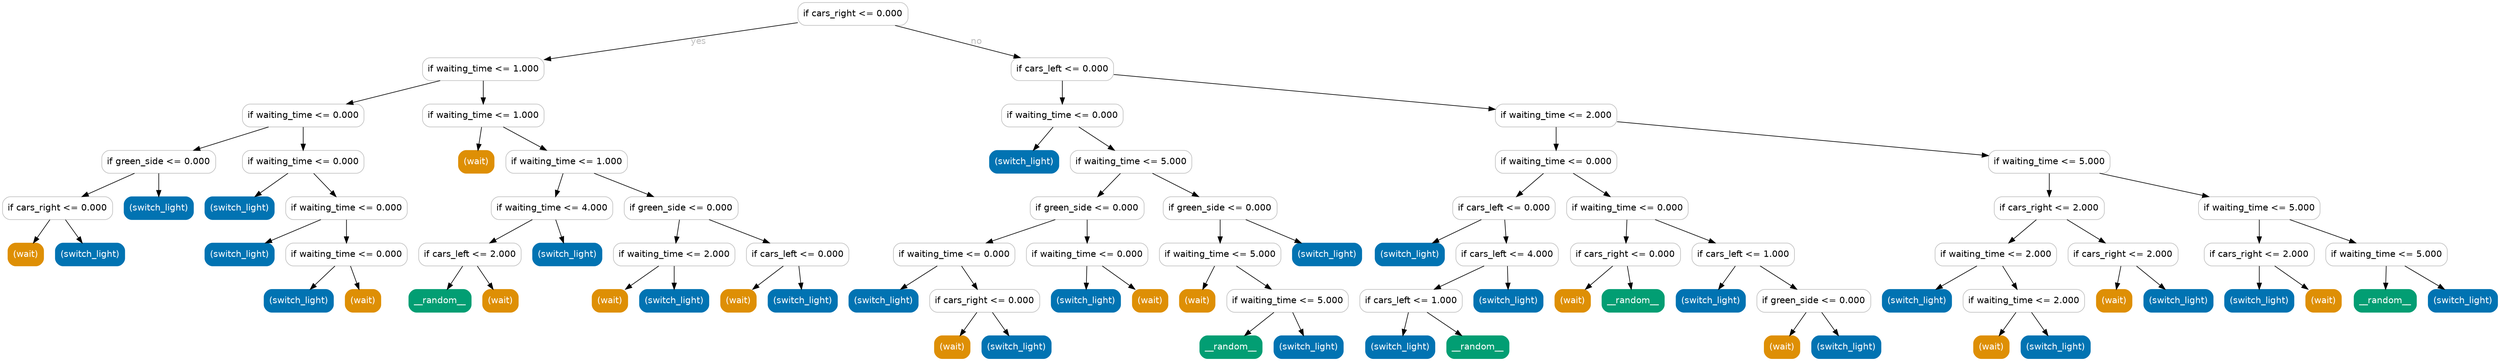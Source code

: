 digraph Tree {
	graph [bb="0,0,3921,561"];
	node [color=gray,
		fillcolor=white,
		fontname=helvetica,
		label="\N",
		shape=box,
		style="filled, rounded"
	];
	edge [fontname=helvetica];
	0	[height=0.5,
		label="if cars_right <= 0.000",
		pos="1336.5,543",
		width=2.4028];
	1	[height=0.5,
		label="if waiting_time <= 1.000",
		pos="755.5,456",
		width=2.6528];
	0 -> 1	[fontcolor=gray,
		label=yes,
		lp="1094,499.5",
		pos="e,851.42,471.03 1249.8,529.32 1146.2,514.16 972.79,488.79 861.34,472.48"];
	30	[height=0.5,
		label="if cars_left <= 0.000",
		pos="1665.5,456",
		width=2.2361];
	0 -> 30	[fontcolor=gray,
		label=no,
		lp="1530.5,499.5",
		pos="e,1599.4,474.07 1402.7,524.9 1456.7,510.95 1533,491.24 1589.5,476.64"];
	2	[height=0.5,
		label="if waiting_time <= 0.000",
		pos="472.5,383",
		width=2.6528];
	1 -> 2	[fontcolor=gray,
		pos="e,540.71,401.11 687.71,437.99 646.45,427.64 593.58,414.38 550.57,403.59"];
	15	[height=0.5,
		label="if waiting_time <= 1.000",
		pos="755.5,383",
		width=2.6528];
	1 -> 15	[fontcolor=gray,
		pos="e,755.5,401.03 755.5,437.81 755.5,429.79 755.5,420.05 755.5,411.07"];
	3	[height=0.5,
		label="if green_side <= 0.000",
		pos="245.5,310",
		width=2.4861];
	2 -> 3	[fontcolor=gray,
		pos="e,300.22,328.11 418.13,364.99 385.66,354.84 344.23,341.88 310.09,331.2"];
	8	[height=0.5,
		label="if waiting_time <= 0.000",
		pos="472.5,310",
		width=2.6528];
	2 -> 8	[fontcolor=gray,
		pos="e,472.5,328.03 472.5,364.81 472.5,356.79 472.5,347.05 472.5,338.07"];
	4	[height=0.5,
		label="if cars_right <= 0.000",
		pos="86.5,237",
		width=2.4028];
	3 -> 4	[fontcolor=gray,
		pos="e,124.82,255.11 207.42,291.99 185.45,282.19 157.64,269.77 134.22,259.31"];
	7	[color="#0173b2",
		fillcolor="#0173b2",
		fontcolor=white,
		height=0.5,
		label="(switch_light)",
		pos="245.5,237",
		width=1.5139];
	3 -> 7	[fontcolor=gray,
		pos="e,245.5,255.03 245.5,291.81 245.5,283.79 245.5,274.05 245.5,265.07"];
	5	[color="#de8f05",
		fillcolor="#de8f05",
		fontcolor=white,
		height=0.5,
		label="(wait)",
		pos="36.5,164",
		width=0.77778];
	4 -> 5	[fontcolor=gray,
		pos="e,48.492,182.03 74.396,218.81 68.378,210.27 60.986,199.77 54.333,190.32"];
	6	[color="#0173b2",
		fillcolor="#0173b2",
		fontcolor=white,
		height=0.5,
		label="(switch_light)",
		pos="137.5,164",
		width=1.5139];
	4 -> 6	[fontcolor=gray,
		pos="e,125.27,182.03 98.846,218.81 104.98,210.27 112.52,199.77 119.31,190.32"];
	9	[color="#0173b2",
		fillcolor="#0173b2",
		fontcolor=white,
		height=0.5,
		label="(switch_light)",
		pos="372.5,237",
		width=1.5139];
	8 -> 9	[fontcolor=gray,
		pos="e,396.6,255.11 448.55,291.99 435.53,282.75 419.25,271.19 405.09,261.14"];
	10	[height=0.5,
		label="if waiting_time <= 0.000",
		pos="540.5,237",
		width=2.6528];
	8 -> 10	[fontcolor=gray,
		pos="e,524.19,255.03 488.96,291.81 497.4,283 507.82,272.13 517.08,262.46"];
	11	[color="#0173b2",
		fillcolor="#0173b2",
		fontcolor=white,
		height=0.5,
		label="(switch_light)",
		pos="372.5,164",
		width=1.5139];
	10 -> 11	[fontcolor=gray,
		pos="e,412.99,182.11 500.26,218.99 476.85,209.1 447.14,196.54 422.27,186.03"];
	12	[height=0.5,
		label="if waiting_time <= 0.000",
		pos="540.5,164",
		width=2.6528];
	10 -> 12	[fontcolor=gray,
		pos="e,540.5,182.03 540.5,218.81 540.5,210.79 540.5,201.05 540.5,192.07"];
	13	[color="#0173b2",
		fillcolor="#0173b2",
		fontcolor=white,
		height=0.5,
		label="(switch_light)",
		pos="465.5,91",
		width=1.5139];
	12 -> 13	[fontcolor=gray,
		pos="e,483.49,109.03 522.34,145.81 512.95,136.92 501.32,125.91 491.03,116.17"];
	14	[color="#de8f05",
		fillcolor="#de8f05",
		fontcolor=white,
		height=0.5,
		label="(wait)",
		pos="566.5,91",
		width=0.77778];
	12 -> 14	[fontcolor=gray,
		pos="e,560.26,109.03 546.79,145.81 549.8,137.62 553.45,127.62 556.8,118.48"];
	16	[color="#de8f05",
		fillcolor="#de8f05",
		fontcolor=white,
		height=0.5,
		label="(wait)",
		pos="744.5,310",
		width=0.77778];
	15 -> 16	[fontcolor=gray,
		pos="e,747.14,328.03 752.84,364.81 751.59,356.79 750.08,347.05 748.69,338.07"];
	17	[height=0.5,
		label="if waiting_time <= 1.000",
		pos="886.5,310",
		width=2.6528];
	15 -> 17	[fontcolor=gray,
		pos="e,854.92,328.11 786.88,364.99 804.57,355.4 826.87,343.32 845.89,333.01"];
	18	[height=0.5,
		label="if waiting_time <= 4.000",
		pos="863.5,237",
		width=2.6528];
	17 -> 18	[fontcolor=gray,
		pos="e,869.02,255.03 880.93,291.81 878.3,283.7 875.11,273.84 872.17,264.78"];
	23	[height=0.5,
		label="if green_side <= 0.000",
		pos="1066.5,237",
		width=2.4861];
	17 -> 23	[fontcolor=gray,
		pos="e,1023.1,255.11 929.61,291.99 954.81,282.06 986.81,269.43 1013.5,258.89"];
	19	[height=0.5,
		label="if cars_left <= 2.000",
		pos="734.5,164",
		width=2.2361];
	18 -> 19	[fontcolor=gray,
		pos="e,765.59,182.11 832.6,218.99 815.18,209.4 793.22,197.32 774.49,187.01"];
	22	[color="#0173b2",
		fillcolor="#0173b2",
		fontcolor=white,
		height=0.5,
		label="(switch_light)",
		pos="887.5,164",
		width=1.5139];
	18 -> 22	[fontcolor=gray,
		pos="e,881.74,182.03 869.31,218.81 872.05,210.7 875.39,200.84 878.45,191.78"];
	20	[color="#029e73",
		fillcolor="#029e73",
		fontcolor=white,
		height=0.5,
		label=__random__,
		pos="687.5,91",
		width=1.3611];
	19 -> 20	[fontcolor=gray,
		pos="e,698.77,109.03 723.12,145.81 717.52,137.35 710.66,126.98 704.45,117.61"];
	21	[color="#de8f05",
		fillcolor="#de8f05",
		fontcolor=white,
		height=0.5,
		label="(wait)",
		pos="782.5,91",
		width=0.77778];
	19 -> 21	[fontcolor=gray,
		pos="e,770.99,109.03 746.12,145.81 751.9,137.27 758.99,126.77 765.38,117.32"];
	24	[height=0.5,
		label="if waiting_time <= 2.000",
		pos="1055.5,164",
		width=2.6528];
	23 -> 24	[fontcolor=gray,
		pos="e,1058.1,182.03 1063.8,218.81 1062.6,210.79 1061.1,201.05 1059.7,192.07"];
	27	[height=0.5,
		label="if cars_left <= 0.000",
		pos="1249.5,164",
		width=2.2361];
	23 -> 27	[fontcolor=gray,
		pos="e,1205.4,182.11 1110.3,218.99 1136.1,209.01 1168.8,196.32 1196,185.76"];
	25	[color="#de8f05",
		fillcolor="#de8f05",
		fontcolor=white,
		height=0.5,
		label="(wait)",
		pos="954.5,91",
		width=0.77778];
	24 -> 25	[fontcolor=gray,
		pos="e,978.84,109.11 1031.3,145.99 1018.2,136.75 1001.7,125.19 987.42,115.14"];
	26	[color="#0173b2",
		fillcolor="#0173b2",
		fontcolor=white,
		height=0.5,
		label="(switch_light)",
		pos="1055.5,91",
		width=1.5139];
	24 -> 26	[fontcolor=gray,
		pos="e,1055.5,109.03 1055.5,145.81 1055.5,137.79 1055.5,128.05 1055.5,119.07"];
	28	[color="#de8f05",
		fillcolor="#de8f05",
		fontcolor=white,
		height=0.5,
		label="(wait)",
		pos="1156.5,91",
		width=0.77778];
	27 -> 28	[fontcolor=gray,
		pos="e,1178.8,109.03 1227,145.81 1215,136.66 1200.1,125.26 1187,115.32"];
	29	[color="#0173b2",
		fillcolor="#0173b2",
		fontcolor=white,
		height=0.5,
		label="(switch_light)",
		pos="1257.5,91",
		width=1.5139];
	27 -> 29	[fontcolor=gray,
		pos="e,1255.6,109.03 1251.4,145.81 1252.3,137.79 1253.4,128.05 1254.4,119.07"];
	31	[height=0.5,
		label="if waiting_time <= 0.000",
		pos="1665.5,383",
		width=2.6528];
	30 -> 31	[fontcolor=gray,
		pos="e,1665.5,401.03 1665.5,437.81 1665.5,429.79 1665.5,420.05 1665.5,411.07"];
	50	[height=0.5,
		label="if waiting_time <= 2.000",
		pos="2441.5,383",
		width=2.6528];
	30 -> 50	[fontcolor=gray,
		pos="e,2345.8,392.76 1746.3,447.6 1887.5,434.69 2178.6,408.05 2335.6,393.69"];
	32	[color="#0173b2",
		fillcolor="#0173b2",
		fontcolor=white,
		height=0.5,
		label="(switch_light)",
		pos="1605.5,310",
		width=1.5139];
	31 -> 32	[fontcolor=gray,
		pos="e,1619.9,328.03 1651,364.81 1643.6,356.09 1634.5,345.34 1626.4,335.75"];
	33	[height=0.5,
		label="if waiting_time <= 5.000",
		pos="1773.5,310",
		width=2.6528];
	31 -> 33	[fontcolor=gray,
		pos="e,1747.5,328.11 1691.4,364.99 1705.6,355.67 1723.3,343.97 1738.7,333.86"];
	34	[height=0.5,
		label="if green_side <= 0.000",
		pos="1704.5,237",
		width=2.4861];
	33 -> 34	[fontcolor=gray,
		pos="e,1721,255.03 1756.8,291.81 1748.2,283 1737.7,272.13 1728.3,262.46"];
	43	[height=0.5,
		label="if green_side <= 0.000",
		pos="1913.5,237",
		width=2.4861];
	33 -> 43	[fontcolor=gray,
		pos="e,1879.8,255.11 1807,291.99 1826.1,282.32 1850.2,270.1 1870.7,259.73"];
	35	[height=0.5,
		label="if waiting_time <= 0.000",
		pos="1495.5,164",
		width=2.6528];
	34 -> 35	[fontcolor=gray,
		pos="e,1545.9,182.11 1654.4,218.99 1624.7,208.88 1586.7,195.99 1555.4,185.34"];
	40	[height=0.5,
		label="if waiting_time <= 0.000",
		pos="1704.5,164",
		width=2.6528];
	34 -> 40	[fontcolor=gray,
		pos="e,1704.5,182.03 1704.5,218.81 1704.5,210.79 1704.5,201.05 1704.5,192.07"];
	36	[color="#0173b2",
		fillcolor="#0173b2",
		fontcolor=white,
		height=0.5,
		label="(switch_light)",
		pos="1384.5,91",
		width=1.5139];
	35 -> 36	[fontcolor=gray,
		pos="e,1411.3,109.11 1468.9,145.99 1454.2,136.58 1435.7,124.76 1419.8,114.57"];
	37	[height=0.5,
		label="if cars_right <= 0.000",
		pos="1543.5,91",
		width=2.4028];
	35 -> 37	[fontcolor=gray,
		pos="e,1532,109.03 1507.1,145.81 1512.9,137.27 1520,126.77 1526.4,117.32"];
	38	[color="#de8f05",
		fillcolor="#de8f05",
		fontcolor=white,
		height=0.5,
		label="(wait)",
		pos="1492.5,18",
		width=0.77778];
	37 -> 38	[fontcolor=gray,
		pos="e,1504.7,36.029 1531.2,72.813 1525,64.266 1517.5,53.769 1510.7,44.323"];
	39	[color="#0173b2",
		fillcolor="#0173b2",
		fontcolor=white,
		height=0.5,
		label="(switch_light)",
		pos="1593.5,18",
		width=1.5139];
	37 -> 39	[fontcolor=gray,
		pos="e,1581.5,36.029 1555.6,72.813 1561.6,64.266 1569,53.769 1575.7,44.323"];
	41	[color="#0173b2",
		fillcolor="#0173b2",
		fontcolor=white,
		height=0.5,
		label="(switch_light)",
		pos="1702.5,91",
		width=1.5139];
	40 -> 41	[fontcolor=gray,
		pos="e,1703,109.03 1704,145.81 1703.8,137.79 1703.5,128.05 1703.3,119.07"];
	42	[color="#de8f05",
		fillcolor="#de8f05",
		fontcolor=white,
		height=0.5,
		label="(wait)",
		pos="1803.5,91",
		width=0.77778];
	40 -> 42	[fontcolor=gray,
		pos="e,1779.6,109.11 1728.2,145.99 1741.1,136.75 1757.2,125.19 1771.2,115.14"];
	44	[height=0.5,
		label="if waiting_time <= 5.000",
		pos="1913.5,164",
		width=2.6528];
	43 -> 44	[fontcolor=gray,
		pos="e,1913.5,182.03 1913.5,218.81 1913.5,210.79 1913.5,201.05 1913.5,192.07"];
	49	[color="#0173b2",
		fillcolor="#0173b2",
		fontcolor=white,
		height=0.5,
		label="(switch_light)",
		pos="2081.5,164",
		width=1.5139];
	43 -> 49	[fontcolor=gray,
		pos="e,2041,182.11 1953.7,218.99 1977.2,209.1 2006.9,196.54 2031.7,186.03"];
	45	[color="#de8f05",
		fillcolor="#de8f05",
		fontcolor=white,
		height=0.5,
		label="(wait)",
		pos="1877.5,91",
		width=0.77778];
	44 -> 45	[fontcolor=gray,
		pos="e,1886.1,109.03 1904.8,145.81 1900.6,137.53 1895.5,127.41 1890.8,118.19"];
	46	[height=0.5,
		label="if waiting_time <= 5.000",
		pos="2019.5,91",
		width=2.6528];
	44 -> 46	[fontcolor=gray,
		pos="e,1994,109.11 1938.9,145.99 1952.8,136.67 1970.3,124.97 1985.4,114.86"];
	47	[color="#029e73",
		fillcolor="#029e73",
		fontcolor=white,
		height=0.5,
		label=__random__,
		pos="1930.5,18",
		width=1.3611];
	46 -> 47	[fontcolor=gray,
		pos="e,1951.8,36.029 1998,72.813 1986.5,63.656 1972.2,52.26 1959.7,42.316"];
	48	[color="#0173b2",
		fillcolor="#0173b2",
		fontcolor=white,
		height=0.5,
		label="(switch_light)",
		pos="2052.5,18",
		width=1.5139];
	46 -> 48	[fontcolor=gray,
		pos="e,2044.6,36.029 2027.5,72.813 2031.3,64.528 2036,54.41 2040.3,45.193"];
	51	[height=0.5,
		label="if waiting_time <= 0.000",
		pos="2441.5,310",
		width=2.6528];
	50 -> 51	[fontcolor=gray,
		pos="e,2441.5,328.03 2441.5,364.81 2441.5,356.79 2441.5,347.05 2441.5,338.07"];
	68	[height=0.5,
		label="if waiting_time <= 5.000",
		pos="3216.5,310",
		width=2.6528];
	50 -> 68	[fontcolor=gray,
		pos="e,3120.9,319.76 2537.3,373.22 2683,359.88 2959.2,334.57 3110.7,320.7"];
	52	[height=0.5,
		label="if cars_left <= 0.000",
		pos="2359.5,237",
		width=2.2361];
	51 -> 52	[fontcolor=gray,
		pos="e,2379.2,255.03 2421.7,291.81 2411.2,282.74 2398.2,271.48 2386.8,261.6"];
	59	[height=0.5,
		label="if waiting_time <= 0.000",
		pos="2553.5,237",
		width=2.6528];
	51 -> 59	[fontcolor=gray,
		pos="e,2526.5,255.11 2468.3,291.99 2483.2,282.58 2501.8,270.76 2517.9,260.57"];
	53	[color="#0173b2",
		fillcolor="#0173b2",
		fontcolor=white,
		height=0.5,
		label="(switch_light)",
		pos="2211.5,164",
		width=1.5139];
	52 -> 53	[fontcolor=gray,
		pos="e,2247.2,182.11 2324.1,218.99 2303.7,209.23 2277.9,196.88 2256.2,186.45"];
	54	[height=0.5,
		label="if cars_left <= 4.000",
		pos="2364.5,164",
		width=2.2361];
	52 -> 54	[fontcolor=gray,
		pos="e,2363.3,182.03 2360.7,218.81 2361.3,210.79 2362,201.05 2362.6,192.07"];
	55	[height=0.5,
		label="if cars_left <= 1.000",
		pos="2213.5,91",
		width=2.2361];
	54 -> 55	[fontcolor=gray,
		pos="e,2249.9,109.11 2328.3,145.99 2307.6,136.23 2281.3,123.88 2259.1,113.45"];
	58	[color="#0173b2",
		fillcolor="#0173b2",
		fontcolor=white,
		height=0.5,
		label="(switch_light)",
		pos="2366.5,91",
		width=1.5139];
	54 -> 58	[fontcolor=gray,
		pos="e,2366,109.03 2365,145.81 2365.2,137.79 2365.5,128.05 2365.7,119.07"];
	56	[color="#0173b2",
		fillcolor="#0173b2",
		fontcolor=white,
		height=0.5,
		label="(switch_light)",
		pos="2196.5,18",
		width=1.5139];
	55 -> 56	[fontcolor=gray,
		pos="e,2200.6,36.029 2209.4,72.813 2207.4,64.702 2205.1,54.836 2202.9,45.777"];
	57	[color="#029e73",
		fillcolor="#029e73",
		fontcolor=white,
		height=0.5,
		label=__random__,
		pos="2318.5,18",
		width=1.3611];
	55 -> 57	[fontcolor=gray,
		pos="e,2293.2,36.114 2238.7,72.994 2252.4,63.666 2269.7,51.974 2284.7,41.858"];
	60	[height=0.5,
		label="if cars_right <= 0.000",
		pos="2550.5,164",
		width=2.4028];
	59 -> 60	[fontcolor=gray,
		pos="e,2551.2,182.03 2552.8,218.81 2552.4,210.79 2552,201.05 2551.6,192.07"];
	63	[height=0.5,
		label="if cars_left <= 1.000",
		pos="2735.5,164",
		width=2.2361];
	59 -> 63	[fontcolor=gray,
		pos="e,2691.6,182.11 2597.1,218.99 2622.7,209.01 2655.2,196.32 2682.3,185.76"];
	61	[color="#de8f05",
		fillcolor="#de8f05",
		fontcolor=white,
		height=0.5,
		label="(wait)",
		pos="2467.5,91",
		width=0.77778];
	60 -> 61	[fontcolor=gray,
		pos="e,2487.4,109.03 2530.4,145.81 2519.8,136.74 2506.6,125.48 2495.1,115.6"];
	62	[color="#029e73",
		fillcolor="#029e73",
		fontcolor=white,
		height=0.5,
		label=__random__,
		pos="2562.5,91",
		width=1.3611];
	60 -> 62	[fontcolor=gray,
		pos="e,2559.6,109.03 2553.4,145.81 2554.8,137.79 2556.4,128.05 2557.9,119.07"];
	64	[color="#0173b2",
		fillcolor="#0173b2",
		fontcolor=white,
		height=0.5,
		label="(switch_light)",
		pos="2684.5,91",
		width=1.5139];
	63 -> 64	[fontcolor=gray,
		pos="e,2696.7,109.03 2723.2,145.81 2717,137.27 2709.5,126.77 2702.7,117.32"];
	65	[height=0.5,
		label="if green_side <= 0.000",
		pos="2846.5,91",
		width=2.4861];
	63 -> 65	[fontcolor=gray,
		pos="e,2819.7,109.11 2762.1,145.99 2776.8,136.58 2795.3,124.76 2811.2,114.57"];
	66	[color="#de8f05",
		fillcolor="#de8f05",
		fontcolor=white,
		height=0.5,
		label="(wait)",
		pos="2796.5,18",
		width=0.77778];
	65 -> 66	[fontcolor=gray,
		pos="e,2808.5,36.029 2834.4,72.813 2828.4,64.266 2821,53.769 2814.3,44.323"];
	67	[color="#0173b2",
		fillcolor="#0173b2",
		fontcolor=white,
		height=0.5,
		label="(switch_light)",
		pos="2897.5,18",
		width=1.5139];
	65 -> 67	[fontcolor=gray,
		pos="e,2885.3,36.029 2858.8,72.813 2865,64.266 2872.5,53.769 2879.3,44.323"];
	69	[height=0.5,
		label="if cars_right <= 2.000",
		pos="3216.5,237",
		width=2.4028];
	68 -> 69	[fontcolor=gray,
		pos="e,3216.5,255.03 3216.5,291.81 3216.5,283.79 3216.5,274.05 3216.5,265.07"];
	78	[height=0.5,
		label="if waiting_time <= 5.000",
		pos="3546.5,237",
		width=2.6528];
	68 -> 78	[fontcolor=gray,
		pos="e,3467.2,255.05 3295.5,291.99 3344.3,281.51 3406.8,268.05 3457.3,257.19"];
	70	[height=0.5,
		label="if waiting_time <= 2.000",
		pos="3132.5,164",
		width=2.6528];
	69 -> 70	[fontcolor=gray,
		pos="e,3152.6,182.03 3196.2,218.81 3185.4,209.74 3172.1,198.48 3160.4,188.6"];
	75	[height=0.5,
		label="if cars_right <= 2.000",
		pos="3332.5,164",
		width=2.4028];
	69 -> 75	[fontcolor=gray,
		pos="e,3304.5,182.11 3244.3,218.99 3259.7,209.58 3279,197.76 3295.6,187.57"];
	71	[color="#0173b2",
		fillcolor="#0173b2",
		fontcolor=white,
		height=0.5,
		label="(switch_light)",
		pos="3008.5,91",
		width=1.5139];
	70 -> 71	[fontcolor=gray,
		pos="e,3038.4,109.11 3102.8,145.99 3086.2,136.49 3065.3,124.54 3047.4,114.29"];
	72	[height=0.5,
		label="if waiting_time <= 2.000",
		pos="3176.5,91",
		width=2.6528];
	70 -> 72	[fontcolor=gray,
		pos="e,3165.9,109.03 3143.2,145.81 3148.4,137.35 3154.8,126.98 3160.6,117.61"];
	73	[color="#de8f05",
		fillcolor="#de8f05",
		fontcolor=white,
		height=0.5,
		label="(wait)",
		pos="3125.5,18",
		width=0.77778];
	72 -> 73	[fontcolor=gray,
		pos="e,3137.7,36.029 3164.2,72.813 3158,64.266 3150.5,53.769 3143.7,44.323"];
	74	[color="#0173b2",
		fillcolor="#0173b2",
		fontcolor=white,
		height=0.5,
		label="(switch_light)",
		pos="3226.5,18",
		width=1.5139];
	72 -> 74	[fontcolor=gray,
		pos="e,3214.5,36.029 3188.6,72.813 3194.6,64.266 3202,53.769 3208.7,44.323"];
	76	[color="#de8f05",
		fillcolor="#de8f05",
		fontcolor=white,
		height=0.5,
		label="(wait)",
		pos="3318.5,91",
		width=0.77778];
	75 -> 76	[fontcolor=gray,
		pos="e,3321.9,109.03 3329.1,145.81 3327.5,137.79 3325.6,128.05 3323.8,119.07"];
	77	[color="#0173b2",
		fillcolor="#0173b2",
		fontcolor=white,
		height=0.5,
		label="(switch_light)",
		pos="3419.5,91",
		width=1.5139];
	75 -> 77	[fontcolor=gray,
		pos="e,3398.6,109.03 3353.6,145.81 3364.7,136.74 3378.5,125.48 3390.6,115.6"];
	79	[height=0.5,
		label="if cars_right <= 2.000",
		pos="3546.5,164",
		width=2.4028];
	78 -> 79	[fontcolor=gray,
		pos="e,3546.5,182.03 3546.5,218.81 3546.5,210.79 3546.5,201.05 3546.5,192.07"];
	82	[height=0.5,
		label="if waiting_time <= 5.000",
		pos="3746.5,164",
		width=2.6528];
	78 -> 82	[fontcolor=gray,
		pos="e,3698.3,182.11 3594.4,218.99 3622.8,208.92 3658.9,196.1 3688.8,185.48"];
	80	[color="#0173b2",
		fillcolor="#0173b2",
		fontcolor=white,
		height=0.5,
		label="(switch_light)",
		pos="3546.5,91",
		width=1.5139];
	79 -> 80	[fontcolor=gray,
		pos="e,3546.5,109.03 3546.5,145.81 3546.5,137.79 3546.5,128.05 3546.5,119.07"];
	81	[color="#de8f05",
		fillcolor="#de8f05",
		fontcolor=white,
		height=0.5,
		label="(wait)",
		pos="3647.5,91",
		width=0.77778];
	79 -> 81	[fontcolor=gray,
		pos="e,3623.2,109.11 3570.7,145.99 3583.8,136.75 3600.3,125.19 3614.6,115.14"];
	83	[color="#029e73",
		fillcolor="#029e73",
		fontcolor=white,
		height=0.5,
		label=__random__,
		pos="3744.5,91",
		width=1.3611];
	82 -> 83	[fontcolor=gray,
		pos="e,3745,109.03 3746,145.81 3745.8,137.79 3745.5,128.05 3745.3,119.07"];
	84	[color="#0173b2",
		fillcolor="#0173b2",
		fontcolor=white,
		height=0.5,
		label="(switch_light)",
		pos="3866.5,91",
		width=1.5139];
	82 -> 84	[fontcolor=gray,
		pos="e,3837.6,109.11 3775.2,145.99 3791.3,136.49 3811.5,124.54 3828.8,114.29"];
}
